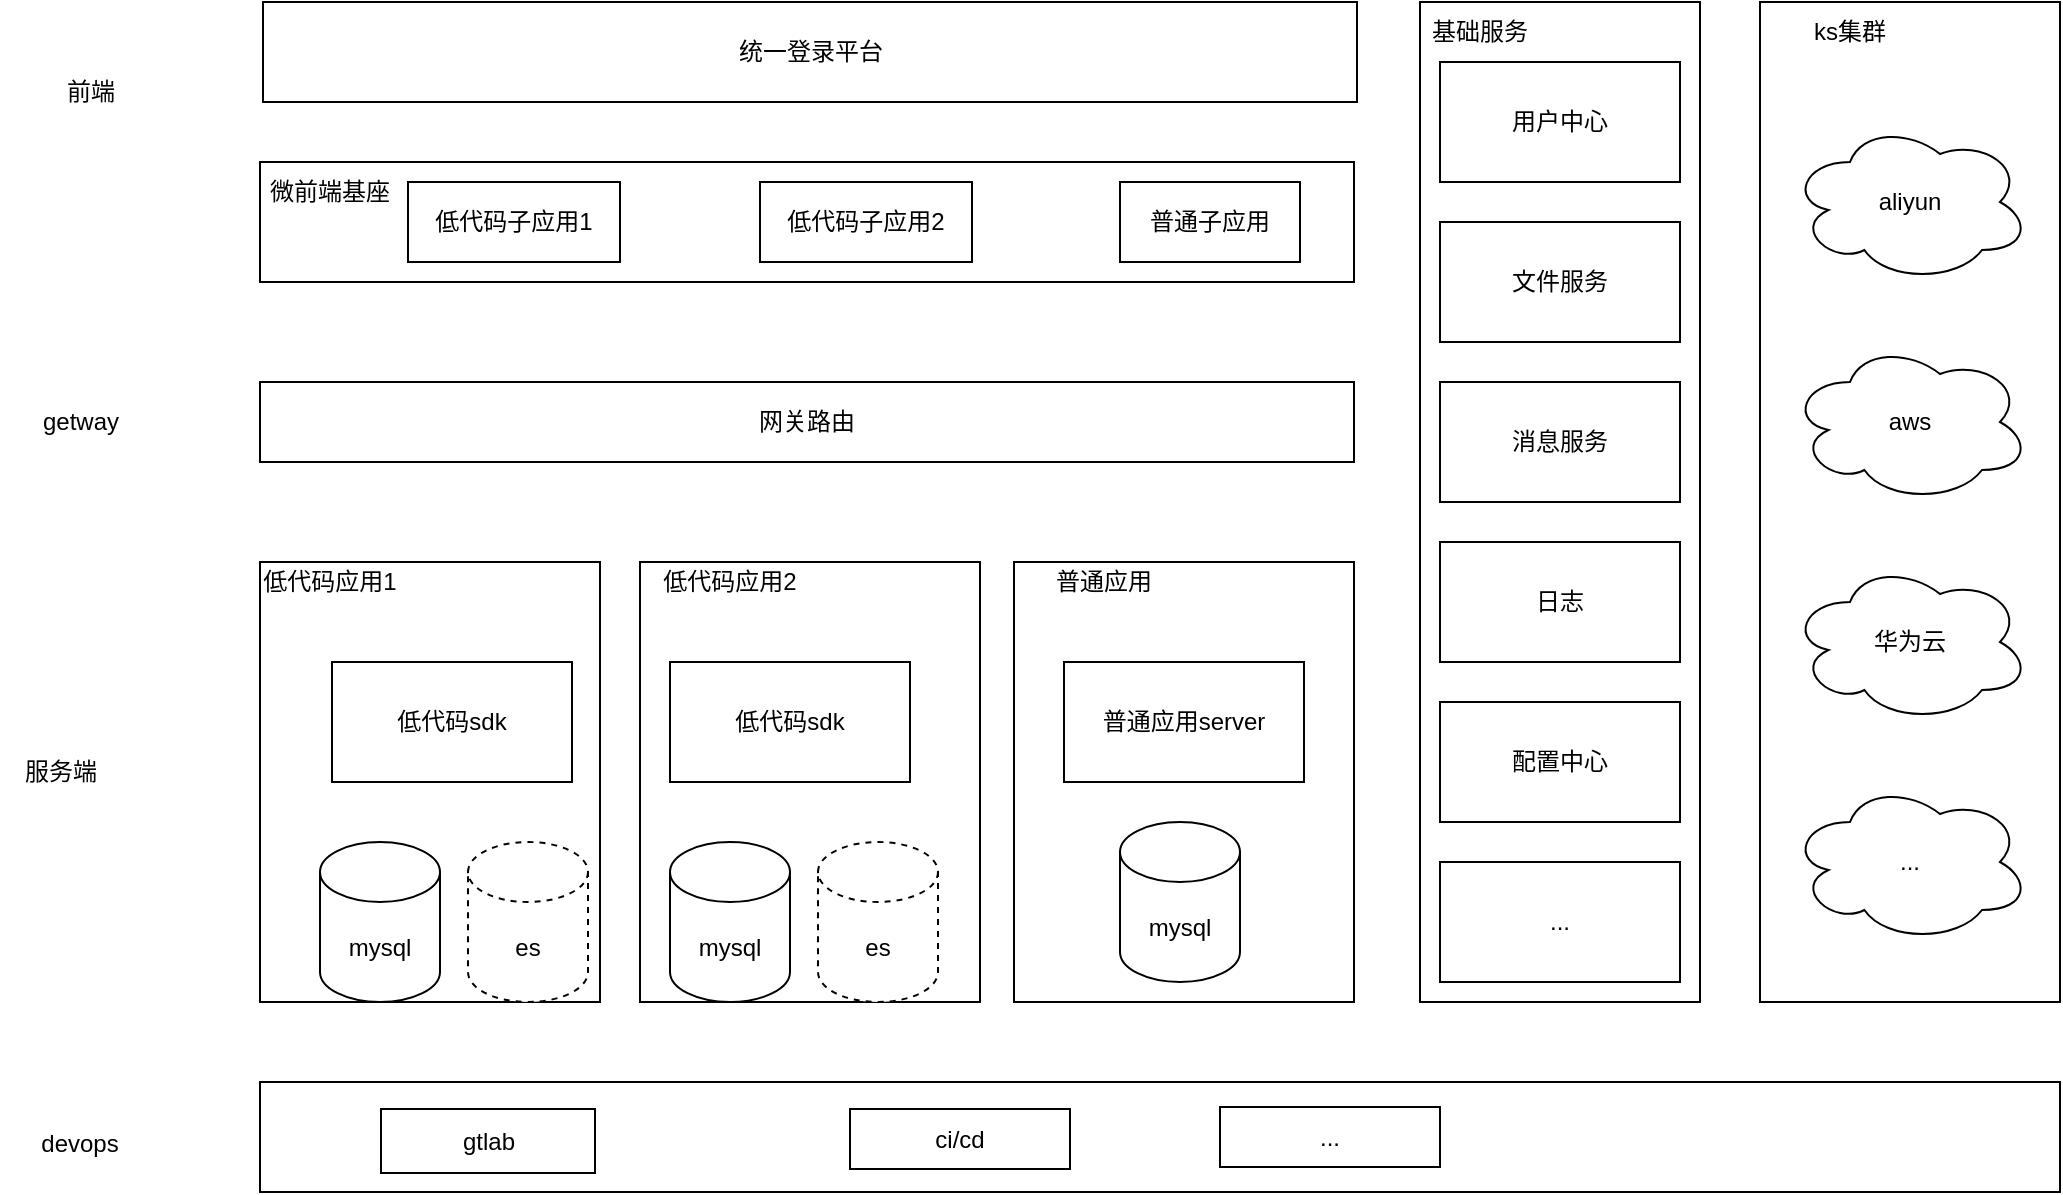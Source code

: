 <mxfile>
    <diagram id="38DGV27FGCLcL7zTDLlH" name="第 1 页">
        <mxGraphModel dx="1227" dy="2036" grid="1" gridSize="10" guides="1" tooltips="1" connect="1" arrows="1" fold="1" page="1" pageScale="1" pageWidth="827" pageHeight="1169" math="0" shadow="0">
            <root>
                <mxCell id="0"/>
                <mxCell id="1" parent="0"/>
                <mxCell id="48" value="" style="rounded=0;whiteSpace=wrap;html=1;" vertex="1" parent="1">
                    <mxGeometry x="657" y="220" width="170" height="220" as="geometry"/>
                </mxCell>
                <mxCell id="47" value="" style="rounded=0;whiteSpace=wrap;html=1;" vertex="1" parent="1">
                    <mxGeometry x="280" y="220" width="170" height="220" as="geometry"/>
                </mxCell>
                <mxCell id="3a6RCcFlJezi493A5CJC-46" value="" style="rounded=0;whiteSpace=wrap;html=1;" vertex="1" parent="1">
                    <mxGeometry x="860" y="-60" width="140" height="500" as="geometry"/>
                </mxCell>
                <mxCell id="2" value="低代码sdk" style="rounded=0;whiteSpace=wrap;html=1;" parent="1" vertex="1">
                    <mxGeometry x="316" y="270" width="120" height="60" as="geometry"/>
                </mxCell>
                <mxCell id="6" value="mysql" style="shape=cylinder3;whiteSpace=wrap;html=1;boundedLbl=1;backgroundOutline=1;size=15;" parent="1" vertex="1">
                    <mxGeometry x="310" y="360" width="60" height="80" as="geometry"/>
                </mxCell>
                <mxCell id="7" value="es" style="shape=cylinder3;whiteSpace=wrap;html=1;boundedLbl=1;backgroundOutline=1;size=15;dashed=1;" parent="1" vertex="1">
                    <mxGeometry x="384" y="360" width="60" height="80" as="geometry"/>
                </mxCell>
                <mxCell id="11" value="网关路由" style="rounded=0;whiteSpace=wrap;html=1;" parent="1" vertex="1">
                    <mxGeometry x="280" y="130" width="547" height="40" as="geometry"/>
                </mxCell>
                <mxCell id="12" value="" style="rounded=0;whiteSpace=wrap;html=1;" parent="1" vertex="1">
                    <mxGeometry x="280" y="20" width="547" height="60" as="geometry"/>
                </mxCell>
                <mxCell id="13" value="getway" style="text;html=1;align=center;verticalAlign=middle;resizable=0;points=[];autosize=1;strokeColor=none;fillColor=none;" parent="1" vertex="1">
                    <mxGeometry x="160" y="135" width="60" height="30" as="geometry"/>
                </mxCell>
                <mxCell id="14" value="前端" style="text;html=1;align=center;verticalAlign=middle;resizable=0;points=[];autosize=1;strokeColor=none;fillColor=none;" parent="1" vertex="1">
                    <mxGeometry x="170" y="-30" width="50" height="30" as="geometry"/>
                </mxCell>
                <mxCell id="16" value="低代码子应用1" style="rounded=0;whiteSpace=wrap;html=1;" parent="1" vertex="1">
                    <mxGeometry x="354" y="30" width="106" height="40" as="geometry"/>
                </mxCell>
                <mxCell id="17" value="低代码子应用2" style="rounded=0;whiteSpace=wrap;html=1;" parent="1" vertex="1">
                    <mxGeometry x="530" y="30" width="106" height="40" as="geometry"/>
                </mxCell>
                <mxCell id="21" value="普通子应用" style="rounded=0;whiteSpace=wrap;html=1;" parent="1" vertex="1">
                    <mxGeometry x="710" y="30" width="90" height="40" as="geometry"/>
                </mxCell>
                <mxCell id="22" value="普通应用server" style="rounded=0;whiteSpace=wrap;html=1;" parent="1" vertex="1">
                    <mxGeometry x="682" y="270" width="120" height="60" as="geometry"/>
                </mxCell>
                <mxCell id="23" value="mysql" style="shape=cylinder3;whiteSpace=wrap;html=1;boundedLbl=1;backgroundOutline=1;size=15;rounded=1;" parent="1" vertex="1">
                    <mxGeometry x="710" y="350" width="60" height="80" as="geometry"/>
                </mxCell>
                <mxCell id="24" value="用户中心" style="rounded=0;whiteSpace=wrap;html=1;" parent="1" vertex="1">
                    <mxGeometry x="870" y="-30" width="120" height="60" as="geometry"/>
                </mxCell>
                <mxCell id="25" value="文件服务" style="rounded=0;whiteSpace=wrap;html=1;" parent="1" vertex="1">
                    <mxGeometry x="870" y="50" width="120" height="60" as="geometry"/>
                </mxCell>
                <mxCell id="26" value="消息服务" style="rounded=0;whiteSpace=wrap;html=1;" parent="1" vertex="1">
                    <mxGeometry x="870" y="130" width="120" height="60" as="geometry"/>
                </mxCell>
                <mxCell id="27" value="服务端" style="text;html=1;align=center;verticalAlign=middle;resizable=0;points=[];autosize=1;strokeColor=none;fillColor=none;" parent="1" vertex="1">
                    <mxGeometry x="150" y="310" width="60" height="30" as="geometry"/>
                </mxCell>
                <mxCell id="28" value="微前端基座" style="text;html=1;strokeColor=none;fillColor=none;align=center;verticalAlign=middle;whiteSpace=wrap;rounded=0;" parent="1" vertex="1">
                    <mxGeometry x="280" y="20" width="70" height="30" as="geometry"/>
                </mxCell>
                <mxCell id="32" value="" style="rounded=0;whiteSpace=wrap;html=1;" parent="1" vertex="1">
                    <mxGeometry x="1030" y="-60" width="150" height="500" as="geometry"/>
                </mxCell>
                <mxCell id="33" value="aliyun" style="ellipse;shape=cloud;whiteSpace=wrap;html=1;rounded=1;" parent="1" vertex="1">
                    <mxGeometry x="1045" width="120" height="80" as="geometry"/>
                </mxCell>
                <mxCell id="34" value="aws" style="ellipse;shape=cloud;whiteSpace=wrap;html=1;rounded=1;" parent="1" vertex="1">
                    <mxGeometry x="1045" y="110" width="120" height="80" as="geometry"/>
                </mxCell>
                <mxCell id="35" value="" style="rounded=0;whiteSpace=wrap;html=1;" parent="1" vertex="1">
                    <mxGeometry x="280" y="480" width="900" height="55" as="geometry"/>
                </mxCell>
                <mxCell id="37" value="devops" style="text;html=1;strokeColor=none;fillColor=none;align=center;verticalAlign=middle;whiteSpace=wrap;rounded=0;" parent="1" vertex="1">
                    <mxGeometry x="160" y="495.5" width="60" height="30" as="geometry"/>
                </mxCell>
                <mxCell id="38" value="ci/cd" style="rounded=0;whiteSpace=wrap;html=1;" parent="1" vertex="1">
                    <mxGeometry x="575" y="493.5" width="110" height="30" as="geometry"/>
                </mxCell>
                <mxCell id="39" value="gtlab" style="rounded=0;whiteSpace=wrap;html=1;" parent="1" vertex="1">
                    <mxGeometry x="340.5" y="493.5" width="107" height="32" as="geometry"/>
                </mxCell>
                <mxCell id="40" value="统一登录平台" style="rounded=0;whiteSpace=wrap;html=1;" parent="1" vertex="1">
                    <mxGeometry x="281.5" y="-60" width="547" height="50" as="geometry"/>
                </mxCell>
                <mxCell id="41" value="ks集群" style="text;html=1;strokeColor=none;fillColor=none;align=center;verticalAlign=middle;whiteSpace=wrap;rounded=0;" parent="1" vertex="1">
                    <mxGeometry x="1045" y="-60" width="60" height="30" as="geometry"/>
                </mxCell>
                <mxCell id="43" value="..." style="rounded=0;whiteSpace=wrap;html=1;" parent="1" vertex="1">
                    <mxGeometry x="760" y="492.5" width="110" height="30" as="geometry"/>
                </mxCell>
                <mxCell id="44" value="日志" style="rounded=0;whiteSpace=wrap;html=1;" parent="1" vertex="1">
                    <mxGeometry x="870" y="210" width="120" height="60" as="geometry"/>
                </mxCell>
                <mxCell id="45" value="配置中心" style="rounded=0;whiteSpace=wrap;html=1;" parent="1" vertex="1">
                    <mxGeometry x="870" y="290" width="120" height="60" as="geometry"/>
                </mxCell>
                <mxCell id="46" value="..." style="ellipse;shape=cloud;whiteSpace=wrap;html=1;rounded=1;" parent="1" vertex="1">
                    <mxGeometry x="1045" y="330" width="120" height="80" as="geometry"/>
                </mxCell>
                <mxCell id="3a6RCcFlJezi493A5CJC-47" value="基础服务" style="text;html=1;strokeColor=none;fillColor=none;align=center;verticalAlign=middle;whiteSpace=wrap;rounded=0;" vertex="1" parent="1">
                    <mxGeometry x="860" y="-60" width="60" height="30" as="geometry"/>
                </mxCell>
                <mxCell id="3a6RCcFlJezi493A5CJC-48" value="华为云" style="ellipse;shape=cloud;whiteSpace=wrap;html=1;rounded=1;" vertex="1" parent="1">
                    <mxGeometry x="1045" y="220" width="120" height="80" as="geometry"/>
                </mxCell>
                <mxCell id="3a6RCcFlJezi493A5CJC-49" value="..." style="rounded=0;whiteSpace=wrap;html=1;" vertex="1" parent="1">
                    <mxGeometry x="870" y="370" width="120" height="60" as="geometry"/>
                </mxCell>
                <mxCell id="3a6RCcFlJezi493A5CJC-51" value="低代码应用1" style="text;html=1;strokeColor=none;fillColor=none;align=center;verticalAlign=middle;whiteSpace=wrap;rounded=0;" vertex="1" parent="1">
                    <mxGeometry x="270" y="220" width="90" height="20" as="geometry"/>
                </mxCell>
                <mxCell id="3a6RCcFlJezi493A5CJC-52" value="" style="rounded=0;whiteSpace=wrap;html=1;" vertex="1" parent="1">
                    <mxGeometry x="470" y="220" width="170" height="220" as="geometry"/>
                </mxCell>
                <mxCell id="3a6RCcFlJezi493A5CJC-53" value="低代码sdk" style="rounded=0;whiteSpace=wrap;html=1;" vertex="1" parent="1">
                    <mxGeometry x="485" y="270" width="120" height="60" as="geometry"/>
                </mxCell>
                <mxCell id="3a6RCcFlJezi493A5CJC-54" value="mysql" style="shape=cylinder3;whiteSpace=wrap;html=1;boundedLbl=1;backgroundOutline=1;size=15;" vertex="1" parent="1">
                    <mxGeometry x="485" y="360" width="60" height="80" as="geometry"/>
                </mxCell>
                <mxCell id="3a6RCcFlJezi493A5CJC-55" value="es" style="shape=cylinder3;whiteSpace=wrap;html=1;boundedLbl=1;backgroundOutline=1;size=15;dashed=1;" vertex="1" parent="1">
                    <mxGeometry x="559" y="360" width="60" height="80" as="geometry"/>
                </mxCell>
                <mxCell id="3a6RCcFlJezi493A5CJC-56" value="低代码应用2" style="text;html=1;strokeColor=none;fillColor=none;align=center;verticalAlign=middle;whiteSpace=wrap;rounded=0;" vertex="1" parent="1">
                    <mxGeometry x="470" y="220" width="90" height="20" as="geometry"/>
                </mxCell>
                <mxCell id="49" value="普通应用" style="text;html=1;strokeColor=none;fillColor=none;align=center;verticalAlign=middle;whiteSpace=wrap;rounded=0;" vertex="1" parent="1">
                    <mxGeometry x="657" y="220" width="90" height="20" as="geometry"/>
                </mxCell>
            </root>
        </mxGraphModel>
    </diagram>
</mxfile>